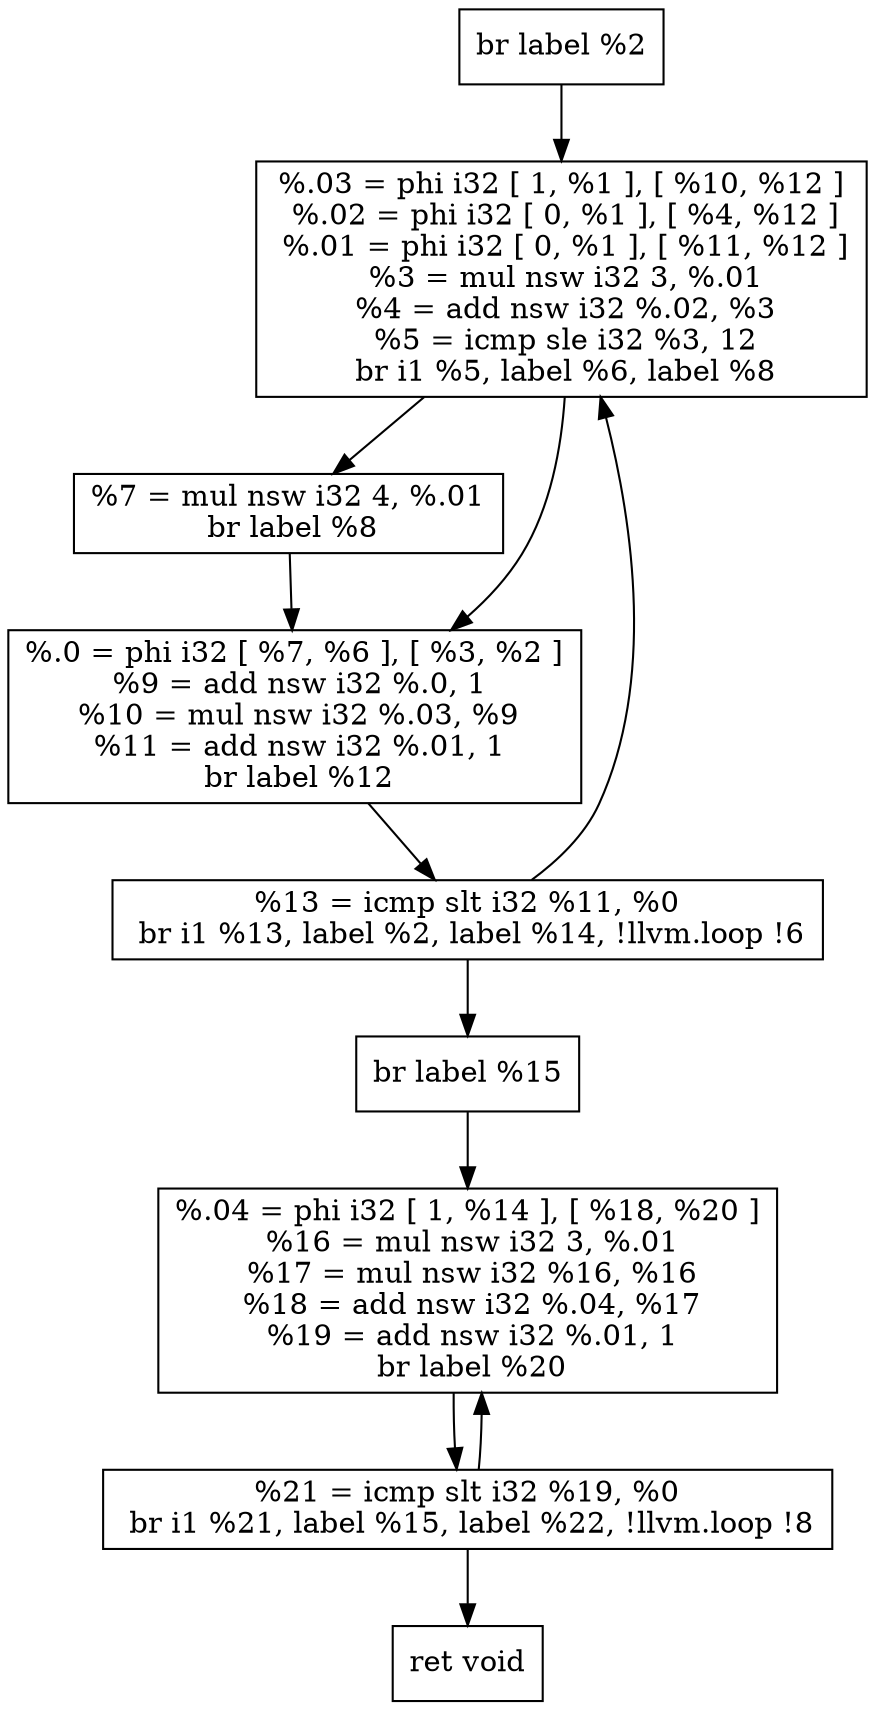 digraph unnamed {

	Node0x5f8f6555d240 [shape=record,label="{  br label %2\n}"];
	Node0x5f8f6555d240 -> Node0x5f8f6555d3f0;
	Node0x5f8f6555d3f0 [shape=record,label="{  %.03 = phi i32 [ 1, %1 ], [ %10, %12 ]\n  %.02 = phi i32 [ 0, %1 ], [ %4, %12 ]\n  %.01 = phi i32 [ 0, %1 ], [ %11, %12 ]\n  %3 = mul nsw i32 3, %.01\n  %4 = add nsw i32 %.02, %3\n  %5 = icmp sle i32 %3, 12\n  br i1 %5, label %6, label %8\n}"];
	Node0x5f8f6555d3f0 -> Node0x5f8f6555ff50;
	Node0x5f8f6555d3f0 -> Node0x5f8f6555ffb0;
	Node0x5f8f6555ff50 [shape=record,label="{  %7 = mul nsw i32 4, %.01\n  br label %8\n}"];
	Node0x5f8f6555ff50 -> Node0x5f8f6555ffb0;
	Node0x5f8f6555ffb0 [shape=record,label="{  %.0 = phi i32 [ %7, %6 ], [ %3, %2 ]\n  %9 = add nsw i32 %.0, 1\n  %10 = mul nsw i32 %.03, %9\n  %11 = add nsw i32 %.01, 1\n  br label %12\n}"];
	Node0x5f8f6555ffb0 -> Node0x5f8f6555f010;
	Node0x5f8f6555f010 [shape=record,label="{  %13 = icmp slt i32 %11, %0\n  br i1 %13, label %2, label %14, !llvm.loop !6\n}"];
	Node0x5f8f6555f010 -> Node0x5f8f6555d3f0;
	Node0x5f8f6555f010 -> Node0x5f8f65560410;
	Node0x5f8f65560410 [shape=record,label="{  br label %15\n}"];
	Node0x5f8f65560410 -> Node0x5f8f65560fb0;
	Node0x5f8f65560fb0 [shape=record,label="{  %.04 = phi i32 [ 1, %14 ], [ %18, %20 ]\n  %16 = mul nsw i32 3, %.01\n  %17 = mul nsw i32 %16, %16\n  %18 = add nsw i32 %.04, %17\n  %19 = add nsw i32 %.01, 1\n  br label %20\n}"];
	Node0x5f8f65560fb0 -> Node0x5f8f65561080;
	Node0x5f8f65561080 [shape=record,label="{  %21 = icmp slt i32 %19, %0\n  br i1 %21, label %15, label %22, !llvm.loop !8\n}"];
	Node0x5f8f65561080 -> Node0x5f8f65560fb0;
	Node0x5f8f65561080 -> Node0x5f8f65561620;
	Node0x5f8f65561620 [shape=record,label="{  ret void\n}"];
}
